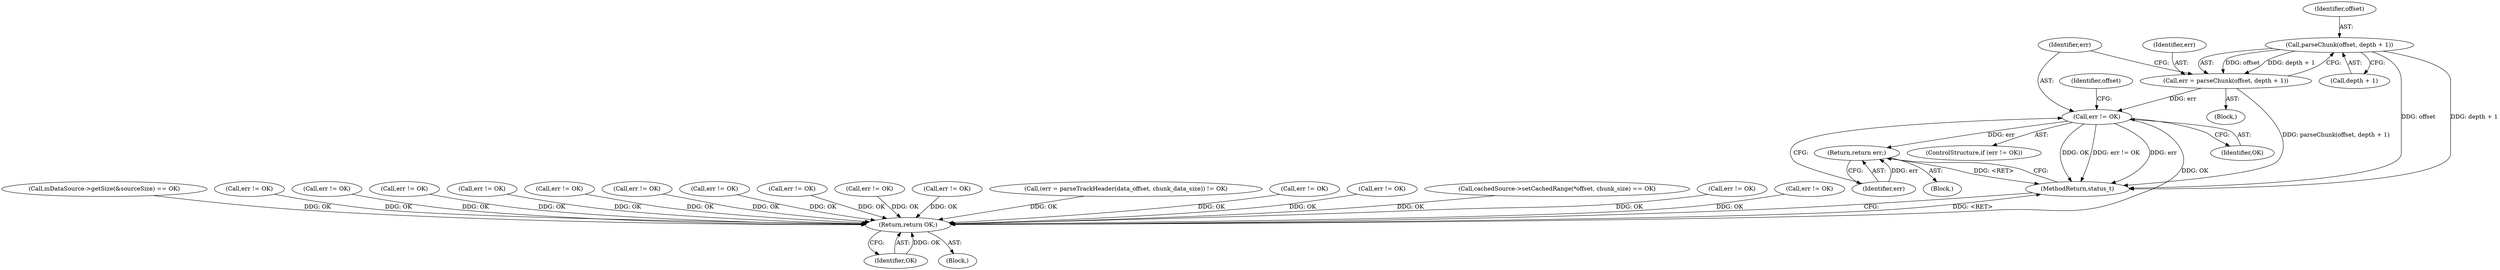 digraph "0_Android_2674a7218eaa3c87f2ee26d26da5b9170e10f859@pointer" {
"1002289" [label="(Call,parseChunk(offset, depth + 1))"];
"1002287" [label="(Call,err = parseChunk(offset, depth + 1))"];
"1002295" [label="(Call,err != OK)"];
"1002299" [label="(Return,return err;)"];
"1002925" [label="(Return,return OK;)"];
"1002291" [label="(Call,depth + 1)"];
"1002289" [label="(Call,parseChunk(offset, depth + 1))"];
"1002927" [label="(MethodReturn,status_t)"];
"1002297" [label="(Identifier,OK)"];
"1002294" [label="(ControlStructure,if (err != OK))"];
"1002283" [label="(Identifier,offset)"];
"1000191" [label="(Call,mDataSource->getSize(&sourceSize) == OK)"];
"1001973" [label="(Call,err != OK)"];
"1002129" [label="(Call,err != OK)"];
"1001791" [label="(Call,err != OK)"];
"1001954" [label="(Call,err != OK)"];
"1002295" [label="(Call,err != OK)"];
"1002285" [label="(Block,)"];
"1001610" [label="(Call,err != OK)"];
"1001744" [label="(Call,err != OK)"];
"1002875" [label="(Call,err != OK)"];
"1000565" [label="(Call,err != OK)"];
"1001475" [label="(Call,err != OK)"];
"1002287" [label="(Call,err = parseChunk(offset, depth + 1))"];
"1001992" [label="(Call,err != OK)"];
"1002290" [label="(Identifier,offset)"];
"1002926" [label="(Identifier,OK)"];
"1002296" [label="(Identifier,err)"];
"1000988" [label="(Call,(err = parseTrackHeader(data_offset, chunk_data_size)) != OK)"];
"1002298" [label="(Block,)"];
"1000106" [label="(Block,)"];
"1002300" [label="(Identifier,err)"];
"1002299" [label="(Return,return err;)"];
"1000493" [label="(Call,err != OK)"];
"1001824" [label="(Call,err != OK)"];
"1002925" [label="(Return,return OK;)"];
"1000394" [label="(Call,cachedSource->setCachedRange(*offset, chunk_size) == OK)"];
"1002288" [label="(Identifier,err)"];
"1001772" [label="(Call,err != OK)"];
"1002330" [label="(Call,err != OK)"];
"1002289" -> "1002287"  [label="AST: "];
"1002289" -> "1002291"  [label="CFG: "];
"1002290" -> "1002289"  [label="AST: "];
"1002291" -> "1002289"  [label="AST: "];
"1002287" -> "1002289"  [label="CFG: "];
"1002289" -> "1002927"  [label="DDG: offset"];
"1002289" -> "1002927"  [label="DDG: depth + 1"];
"1002289" -> "1002287"  [label="DDG: offset"];
"1002289" -> "1002287"  [label="DDG: depth + 1"];
"1002287" -> "1002285"  [label="AST: "];
"1002288" -> "1002287"  [label="AST: "];
"1002296" -> "1002287"  [label="CFG: "];
"1002287" -> "1002927"  [label="DDG: parseChunk(offset, depth + 1)"];
"1002287" -> "1002295"  [label="DDG: err"];
"1002295" -> "1002294"  [label="AST: "];
"1002295" -> "1002297"  [label="CFG: "];
"1002296" -> "1002295"  [label="AST: "];
"1002297" -> "1002295"  [label="AST: "];
"1002283" -> "1002295"  [label="CFG: "];
"1002300" -> "1002295"  [label="CFG: "];
"1002295" -> "1002927"  [label="DDG: OK"];
"1002295" -> "1002927"  [label="DDG: err"];
"1002295" -> "1002927"  [label="DDG: err != OK"];
"1002295" -> "1002299"  [label="DDG: err"];
"1002295" -> "1002925"  [label="DDG: OK"];
"1002299" -> "1002298"  [label="AST: "];
"1002299" -> "1002300"  [label="CFG: "];
"1002300" -> "1002299"  [label="AST: "];
"1002927" -> "1002299"  [label="CFG: "];
"1002299" -> "1002927"  [label="DDG: <RET>"];
"1002300" -> "1002299"  [label="DDG: err"];
"1002925" -> "1000106"  [label="AST: "];
"1002925" -> "1002926"  [label="CFG: "];
"1002926" -> "1002925"  [label="AST: "];
"1002927" -> "1002925"  [label="CFG: "];
"1002925" -> "1002927"  [label="DDG: <RET>"];
"1002926" -> "1002925"  [label="DDG: OK"];
"1000191" -> "1002925"  [label="DDG: OK"];
"1001744" -> "1002925"  [label="DDG: OK"];
"1000493" -> "1002925"  [label="DDG: OK"];
"1000565" -> "1002925"  [label="DDG: OK"];
"1001772" -> "1002925"  [label="DDG: OK"];
"1001791" -> "1002925"  [label="DDG: OK"];
"1000394" -> "1002925"  [label="DDG: OK"];
"1001973" -> "1002925"  [label="DDG: OK"];
"1002129" -> "1002925"  [label="DDG: OK"];
"1002875" -> "1002925"  [label="DDG: OK"];
"1001475" -> "1002925"  [label="DDG: OK"];
"1001610" -> "1002925"  [label="DDG: OK"];
"1001992" -> "1002925"  [label="DDG: OK"];
"1001954" -> "1002925"  [label="DDG: OK"];
"1000988" -> "1002925"  [label="DDG: OK"];
"1001824" -> "1002925"  [label="DDG: OK"];
"1002330" -> "1002925"  [label="DDG: OK"];
}

